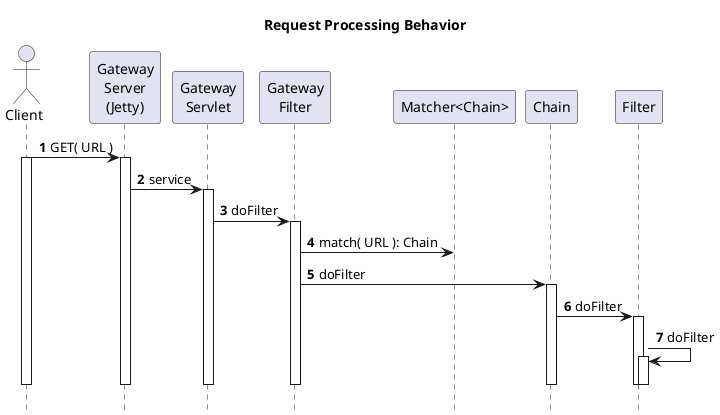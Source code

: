 @startuml
title Request Processing Behavior
hide footbox
autonumber

actor Client as C
participant "Gateway\nServer\n(Jetty)" as GW
participant "Gateway\nServlet" as GS
participant "Gateway\nFilter" as GF
participant "Matcher<Chain>" as UM
participant "Chain" as FC
participant "Filter" as PF

C -> GW: GET( URL )
activate C
  activate GW
    GW -> GS: service
    activate GS
      GS -> GF: doFilter
      activate GF
        GF -> UM: match( URL ): Chain
        GF -> FC: doFilter
        activate FC
          FC -> PF: doFilter
          activate PF
            PF -> PF: doFilter
            activate PF
            deactivate PF
          'FC <-- PF
          deactivate PF
        deactivate FC
      deactivate GS
    deactivate GF
  deactivate GW
deactivate C


@enduml